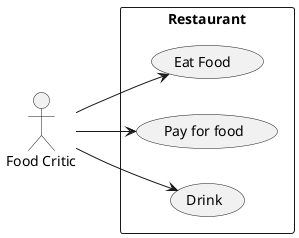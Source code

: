 @startuml basic usecase 
left to right direction 
actor "Food Critic" as fc 
rectangle Restaurant {
    usecase "Eat Food " as UC1
    usecase "Pay for food" as UC2 
    usecase "Drink" as UC3 
}
fc --> UC1
fc --> UC2
fc -->  UC3
@enduml

@startuml Usecase2
:Main Admin: as Admin 
(Use the Application) as Use

User -> (Start)
User -> Use
Admin --> Use

note right of Admin : This is an example of an actor 
note "This is connected \nto several objects. " as N2 

(start) .. N2
N2 .. Use

note right of Use 
A note can also be 
on several lines 
end note
@enduml

@startuml Netlibrary
left to right direction
:Borrower: as Borrower
:EmailServer: as server 

rectangle NetLibrary{
    Borrower - (Find Books)
    Borrower - (Reserve Books)
    Borrower - (Borrow Books)
    Borrower - (Renew Books)
}

server -up- (Reserve Books)

@enduml

